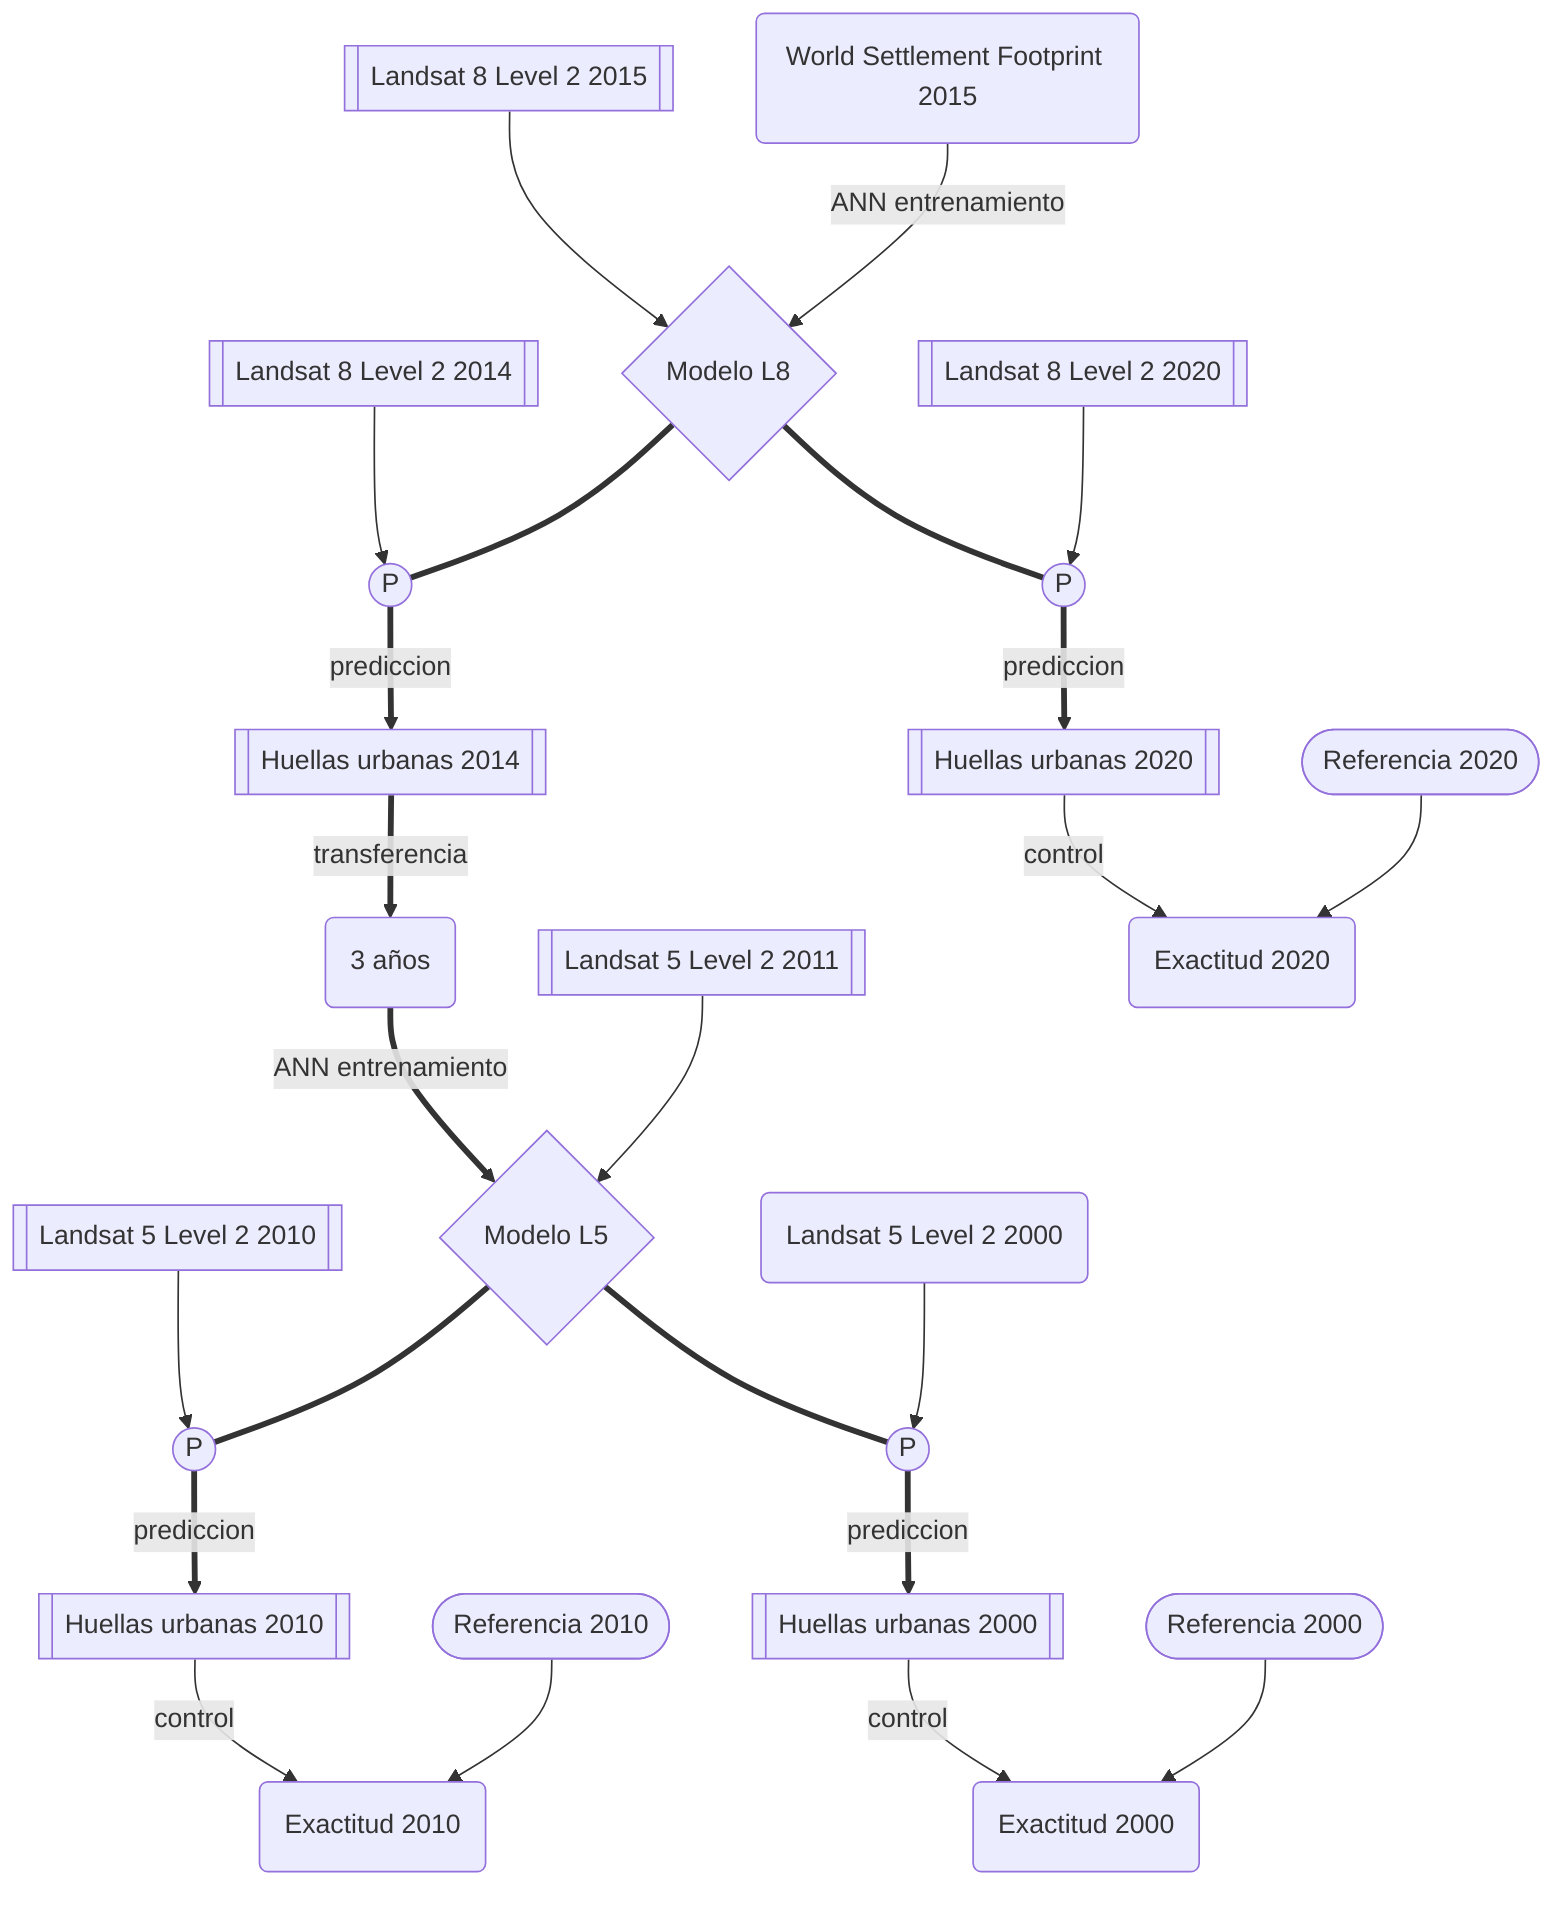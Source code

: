 flowchart TD
    L2015[[Landsat 8 Level 2 2015]] --> M1{Modelo L8}
    D(World Settlement Footprint 2015) -->|ANN entrenamiento| M1
    L2014[[Landsat 8 Level 2 2014]] --> F2014
    M1 === F2020((P))
    M1 === F2014((P))
    L2020[[Landsat 8 Level 2 2020]] --> F2020
    F2020 ==> |prediccion| P2020[[Huellas urbanas 2020]]
    F2014 ==> |prediccion| P2014[[Huellas urbanas 2014]]
    P2014 ==> |transferencia| T(3 años)
    T ==> |ANN entrenamiento| M2{Modelo L5}
    L2011[[Landsat 5 Level 2 2011]] --> M2  
    L2010[[Landsat 5 Level 2 2010]] --> F2010
    M2 === F2010((P))
    M2 === F2000((P))
    L2000(Landsat 5 Level 2 2000) --> F2000
    F2000 ==> |prediccion| P2000[[Huellas urbanas 2000]]
    F2010 ==> |prediccion| P2010[[Huellas urbanas 2010]]
    P2020 --> |control| E2020
    C2020([Referencia 2020]) --> E2020(Exactitud 2020)
    P2010 --> |control| E2010
    C2010([Referencia 2010]) --> E2010(Exactitud 2010)
    P2000 --> |control| E2000
    C2000([Referencia 2000]) --> E2000(Exactitud 2000)